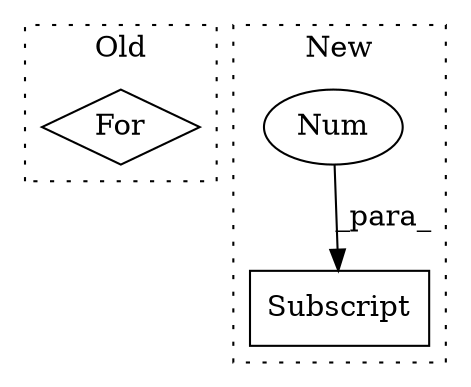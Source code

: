 digraph G {
subgraph cluster0 {
1 [label="For" a="107" s="2086,2130" l="4,14" shape="diamond"];
label = "Old";
style="dotted";
}
subgraph cluster1 {
2 [label="Subscript" a="63" s="3240,0" l="14,0" shape="box"];
3 [label="Num" a="76" s="3252" l="1" shape="ellipse"];
label = "New";
style="dotted";
}
3 -> 2 [label="_para_"];
}